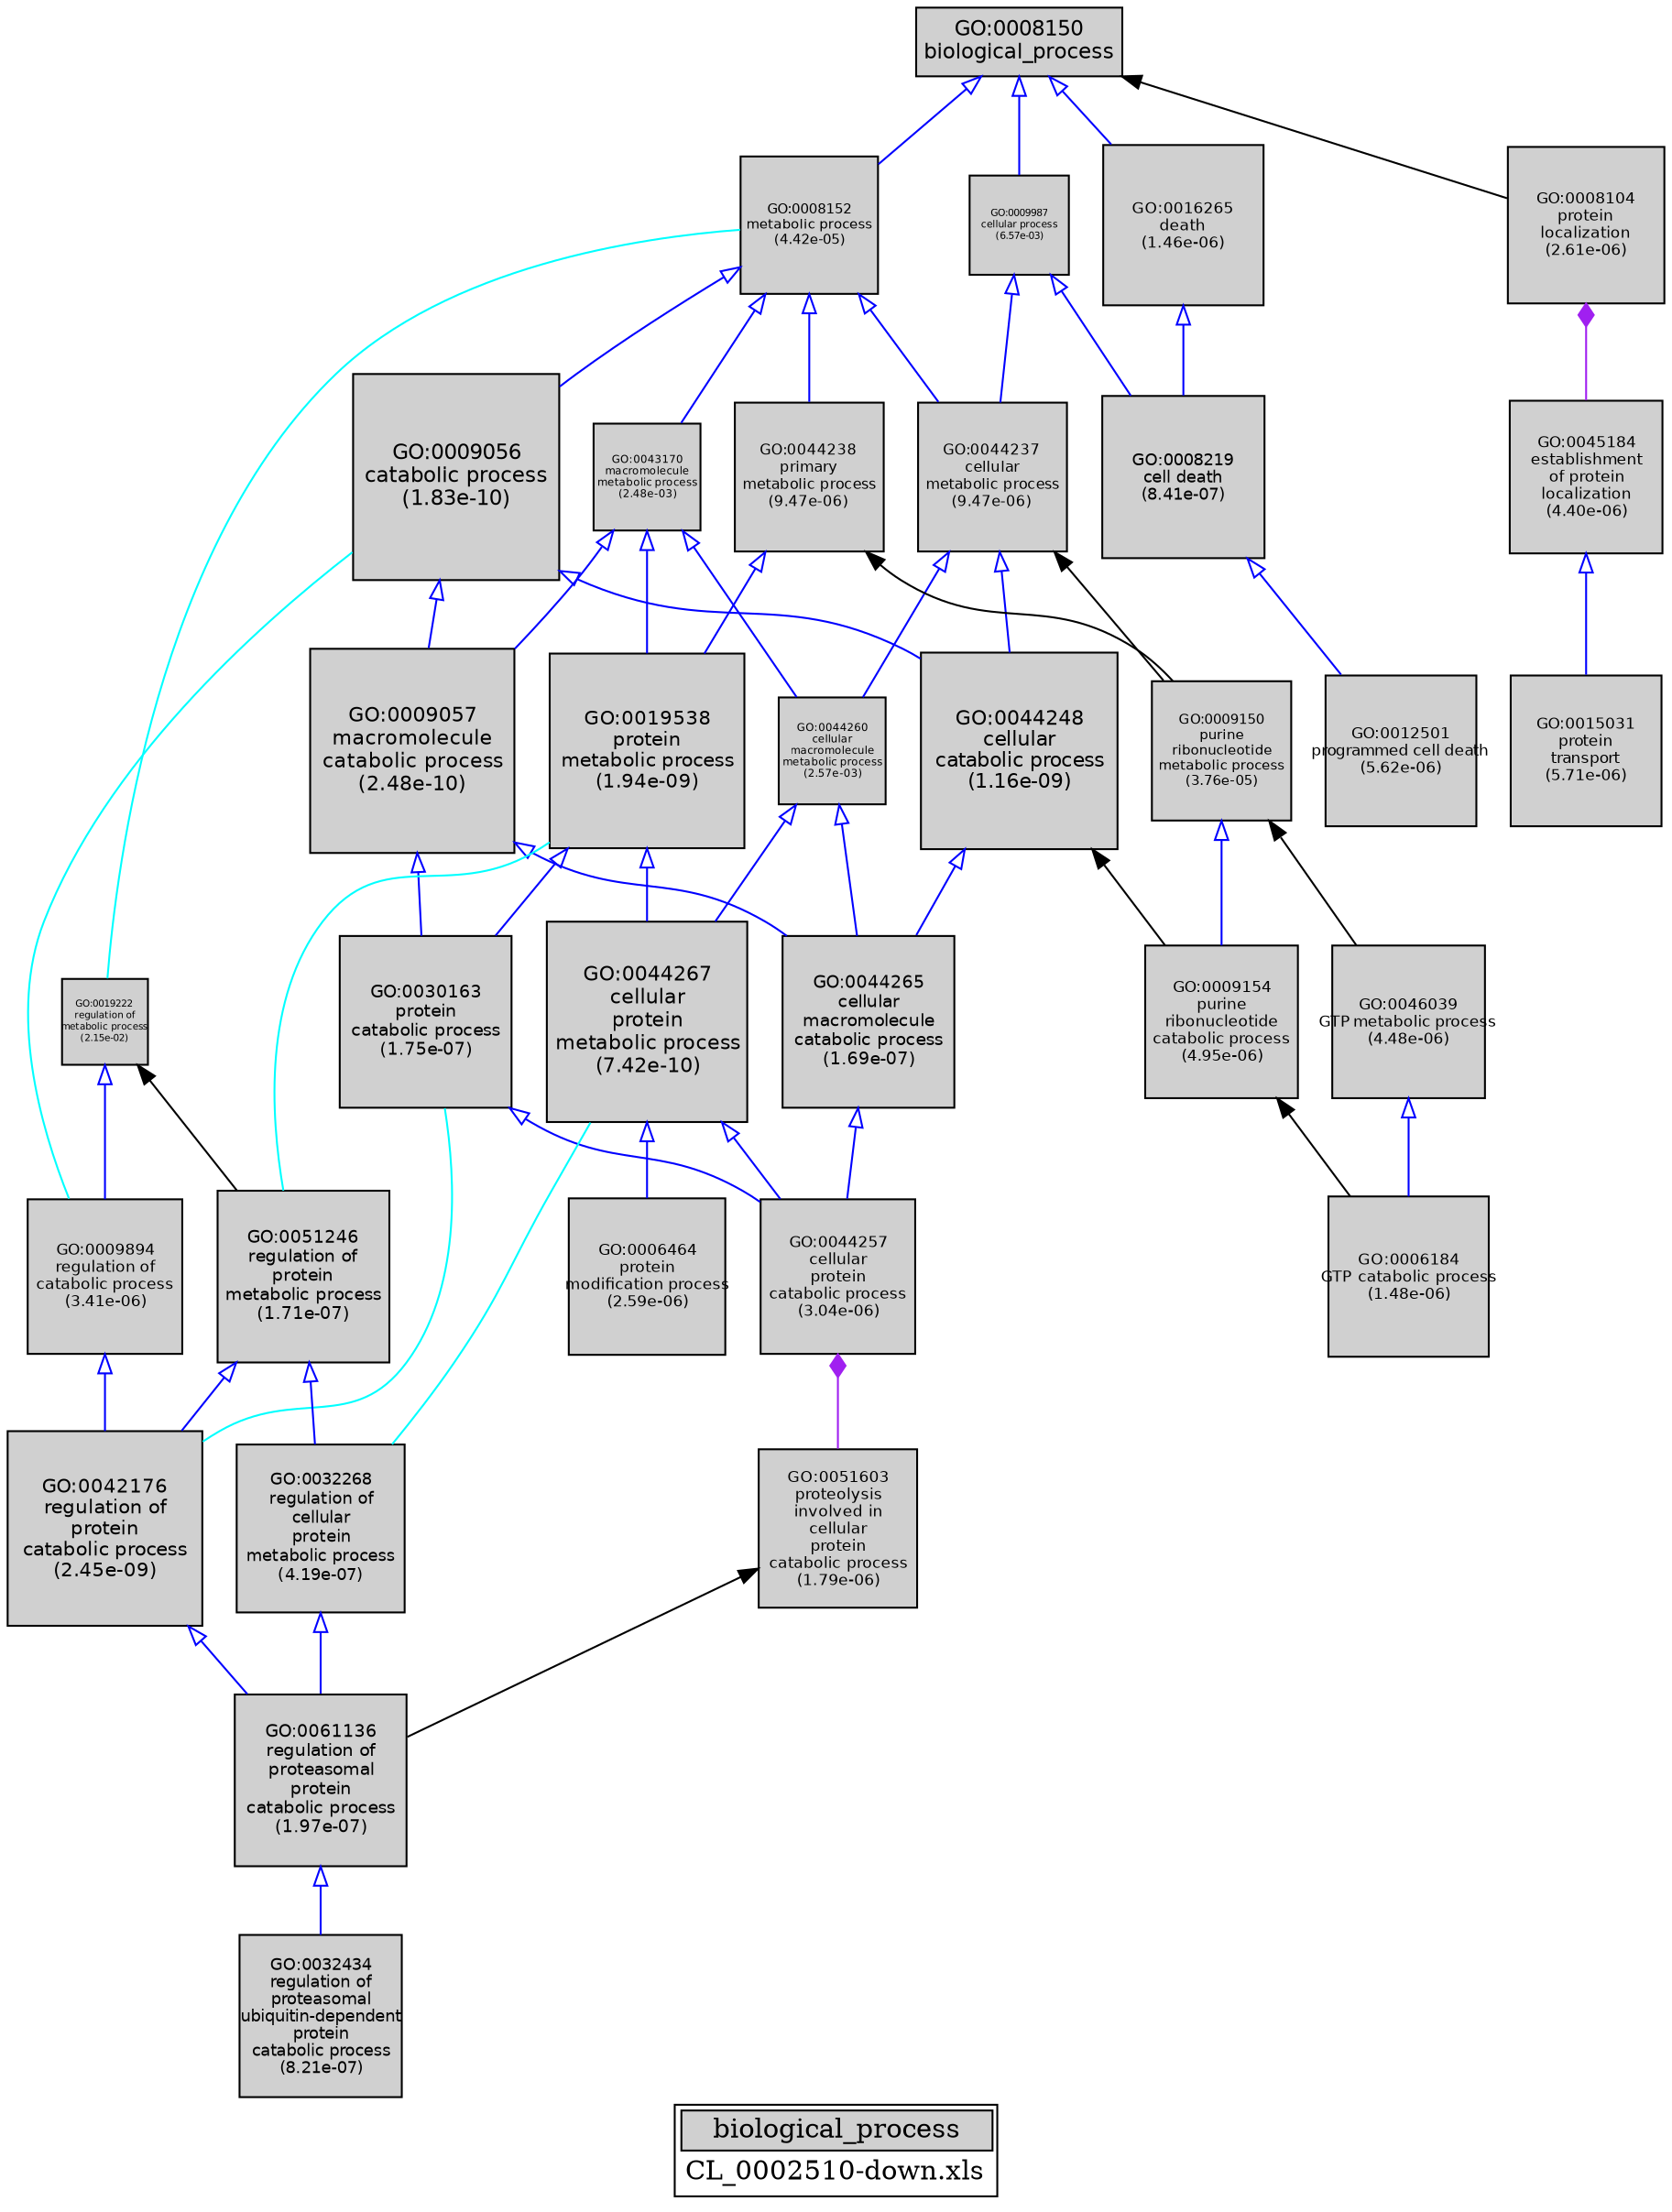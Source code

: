 digraph "biological_process" {
graph [ bgcolor = "#FFFFFF", label = <<TABLE COLOR="black" BGCOLOR="white"><TR><TD COLSPAN="2" BGCOLOR="#D0D0D0"><FONT COLOR="black">biological_process</FONT></TD></TR><TR><TD BORDER="0">CL_0002510-down.xls</TD></TR></TABLE>> ];
node [ fontname = "Helvetica" ];

subgraph "nodes" {

node [ style = "filled", fixedsize = "true", width = 1, shape = "box", fontsize = 9, fillcolor = "#D0D0D0", fontcolor = "black", color = "black" ];

"GO:0044237" [ URL = "#GO:0044237", label = <<TABLE BORDER="0"><TR><TD>GO:0044237<BR/>cellular<BR/>metabolic process<BR/>(9.47e-06)</TD></TR></TABLE>>, width = 1.07965664213, shape = "box", fontsize = 7.77352782336, height = 1.07965664213 ];
"GO:0030163" [ URL = "#GO:0030163", label = <<TABLE BORDER="0"><TR><TD>GO:0030163<BR/>protein<BR/>catabolic process<BR/>(1.75e-07)</TD></TR></TABLE>>, width = 1.25063307703, shape = "box", fontsize = 9.00455815458, height = 1.25063307703 ];
"GO:0032268" [ URL = "#GO:0032268", label = <<TABLE BORDER="0"><TR><TD>GO:0032268<BR/>regulation of<BR/>cellular<BR/>protein<BR/>metabolic process<BR/>(4.19e-07)</TD></TR></TABLE>>, width = 1.2154082256, shape = "box", fontsize = 8.75093922435, height = 1.2154082256 ];
"GO:0012501" [ URL = "#GO:0012501", label = <<TABLE BORDER="0"><TR><TD>GO:0012501<BR/>programmed cell death<BR/>(5.62e-06)</TD></TR></TABLE>>, width = 1.10347904645, shape = "box", fontsize = 7.94504913441, height = 1.10347904645 ];
"GO:0008152" [ URL = "#GO:0008152", label = <<TABLE BORDER="0"><TR><TD>GO:0008152<BR/>metabolic process<BR/>(4.42e-05)</TD></TR></TABLE>>, width = 1.00586418971, shape = "box", fontsize = 7.24222216594, height = 1.00586418971 ];
"GO:0046039" [ URL = "#GO:0046039", label = <<TABLE BORDER="0"><TR><TD>GO:0046039<BR/>GTP metabolic process<BR/>(4.48e-06)</TD></TR></TABLE>>, width = 1.11370497334, shape = "box", fontsize = 8.01867580806, height = 1.11370497334 ];
"GO:0044238" [ URL = "#GO:0044238", label = <<TABLE BORDER="0"><TR><TD>GO:0044238<BR/>primary<BR/>metabolic process<BR/>(9.47e-06)</TD></TR></TABLE>>, width = 1.07965664213, shape = "box", fontsize = 7.77352782336, height = 1.07965664213 ];
"GO:0006464" [ URL = "#GO:0006464", label = <<TABLE BORDER="0"><TR><TD>GO:0006464<BR/>protein<BR/>modification process<BR/>(2.59e-06)</TD></TR></TABLE>>, width = 1.13805648101, shape = "box", fontsize = 8.19400666325, height = 1.13805648101 ];
"GO:0032434" [ URL = "#GO:0032434", label = <<TABLE BORDER="0"><TR><TD>GO:0032434<BR/>regulation of<BR/>proteasomal<BR/>ubiquitin-dependent<BR/>protein<BR/>catabolic process<BR/>(8.21e-07)</TD></TR></TABLE>>, width = 1.18739355518, shape = "box", fontsize = 8.54923359733, height = 1.18739355518 ];
"GO:0061136" [ URL = "#GO:0061136", label = <<TABLE BORDER="0"><TR><TD>GO:0061136<BR/>regulation of<BR/>proteasomal<BR/>protein<BR/>catabolic process<BR/>(1.97e-07)</TD></TR></TABLE>>, width = 1.24600379114, shape = "box", fontsize = 8.97122729622, height = 1.24600379114 ];
"GO:0008104" [ URL = "#GO:0008104", label = <<TABLE BORDER="0"><TR><TD>GO:0008104<BR/>protein<BR/>localization<BR/>(2.61e-06)</TD></TR></TABLE>>, width = 1.13773791018, shape = "box", fontsize = 8.19171295332, height = 1.13773791018 ];
"GO:0044257" [ URL = "#GO:0044257", label = <<TABLE BORDER="0"><TR><TD>GO:0044257<BR/>cellular<BR/>protein<BR/>catabolic process<BR/>(3.04e-06)</TD></TR></TABLE>>, width = 1.13104172601, shape = "box", fontsize = 8.14350042724, height = 1.13104172601 ];
"GO:0008219" [ URL = "#GO:0008219", label = <<TABLE BORDER="0"><TR><TD>GO:0008219<BR/>cell death<BR/>(8.41e-07)</TD></TR></TABLE>>, width = 1.18638776193, shape = "box", fontsize = 8.54199188588, height = 1.18638776193 ];
"GO:0016265" [ URL = "#GO:0016265", label = <<TABLE BORDER="0"><TR><TD>GO:0016265<BR/>death<BR/>(1.46e-06)</TD></TR></TABLE>>, width = 1.16298292864, shape = "box", fontsize = 8.37347708618, height = 1.16298292864 ];
"GO:0008150" [ URL = "#GO:0008150", label = <<TABLE BORDER="0"><TR><TD>GO:0008150<BR/>biological_process</TD></TR></TABLE>>, width = 1.5, shape = "box", fontsize = 10.8 ];
"GO:0044267" [ URL = "#GO:0044267", label = <<TABLE BORDER="0"><TR><TD>GO:0044267<BR/>cellular<BR/>protein<BR/>metabolic process<BR/>(7.42e-10)</TD></TR></TABLE>>, width = 1.45263251943, shape = "box", fontsize = 10.4589541399, height = 1.45263251943 ];
"GO:0045184" [ URL = "#GO:0045184", label = <<TABLE BORDER="0"><TR><TD>GO:0045184<BR/>establishment<BR/>of protein<BR/>localization<BR/>(4.40e-06)</TD></TR></TABLE>>, width = 1.11451087116, shape = "box", fontsize = 8.02447827234, height = 1.11451087116 ];
"GO:0009154" [ URL = "#GO:0009154", label = <<TABLE BORDER="0"><TR><TD>GO:0009154<BR/>purine<BR/>ribonucleotide<BR/>catabolic process<BR/>(4.95e-06)</TD></TR></TABLE>>, width = 1.10922148868, shape = "box", fontsize = 7.98639471853, height = 1.10922148868 ];
"GO:0009056" [ URL = "#GO:0009056", label = <<TABLE BORDER="0"><TR><TD>GO:0009056<BR/>catabolic process<BR/>(1.83e-10)</TD></TR></TABLE>>, width = 1.5, shape = "box", fontsize = 10.8, height = 1.5 ];
"GO:0042176" [ URL = "#GO:0042176", label = <<TABLE BORDER="0"><TR><TD>GO:0042176<BR/>regulation of<BR/>protein<BR/>catabolic process<BR/>(2.45e-09)</TD></TR></TABLE>>, width = 1.41098469729, shape = "box", fontsize = 10.1590898205, height = 1.41098469729 ];
"GO:0044265" [ URL = "#GO:0044265", label = <<TABLE BORDER="0"><TR><TD>GO:0044265<BR/>cellular<BR/>macromolecule<BR/>catabolic process<BR/>(1.69e-07)</TD></TR></TABLE>>, width = 1.25202105336, shape = "box", fontsize = 9.0145515842, height = 1.25202105336 ];
"GO:0044248" [ URL = "#GO:0044248", label = <<TABLE BORDER="0"><TR><TD>GO:0044248<BR/>cellular<BR/>catabolic process<BR/>(1.16e-09)</TD></TR></TABLE>>, width = 1.43722210258, shape = "box", fontsize = 10.3479991386, height = 1.43722210258 ];
"GO:0044260" [ URL = "#GO:0044260", label = <<TABLE BORDER="0"><TR><TD>GO:0044260<BR/>cellular<BR/>macromolecule<BR/>metabolic process<BR/>(2.57e-03)</TD></TR></TABLE>>, width = 0.778352217995, shape = "box", fontsize = 5.60413596956, height = 0.778352217995 ];
"GO:0051603" [ URL = "#GO:0051603", label = <<TABLE BORDER="0"><TR><TD>GO:0051603<BR/>proteolysis<BR/>involved in<BR/>cellular<BR/>protein<BR/>catabolic process<BR/>(1.79e-06)</TD></TR></TABLE>>, width = 1.15419647042, shape = "box", fontsize = 8.31021458702, height = 1.15419647042 ];
"GO:0019222" [ URL = "#GO:0019222", label = <<TABLE BORDER="0"><TR><TD>GO:0019222<BR/>regulation of<BR/>metabolic process<BR/>(2.15e-02)</TD></TR></TABLE>>, width = 0.627544610507, shape = "box", fontsize = 5.0, height = 0.627544610507 ];
"GO:0043170" [ URL = "#GO:0043170", label = <<TABLE BORDER="0"><TR><TD>GO:0043170<BR/>macromolecule<BR/>metabolic process<BR/>(2.48e-03)</TD></TR></TABLE>>, width = 0.780507337456, shape = "box", fontsize = 5.61965282968, height = 0.780507337456 ];
"GO:0009894" [ URL = "#GO:0009894", label = <<TABLE BORDER="0"><TR><TD>GO:0009894<BR/>regulation of<BR/>catabolic process<BR/>(3.41e-06)</TD></TR></TABLE>>, width = 1.1259137594, shape = "box", fontsize = 8.10657906771, height = 1.1259137594 ];
"GO:0006184" [ URL = "#GO:0006184", label = <<TABLE BORDER="0"><TR><TD>GO:0006184<BR/>GTP catabolic process<BR/>(1.48e-06)</TD></TR></TABLE>>, width = 1.16243071082, shape = "box", fontsize = 8.36950111789, height = 1.16243071082 ];
"GO:0009987" [ URL = "#GO:0009987", label = <<TABLE BORDER="0"><TR><TD>GO:0009987<BR/>cellular process<BR/>(6.57e-03)</TD></TR></TABLE>>, width = 0.715514492861, shape = "box", fontsize = 5.1517043486, height = 0.715514492861 ];
"GO:0009057" [ URL = "#GO:0009057", label = <<TABLE BORDER="0"><TR><TD>GO:0009057<BR/>macromolecule<BR/>catabolic process<BR/>(2.48e-10)</TD></TR></TABLE>>, width = 1.48978519546, shape = "box", fontsize = 10.7264534073, height = 1.48978519546 ];
"GO:0009150" [ URL = "#GO:0009150", label = <<TABLE BORDER="0"><TR><TD>GO:0009150<BR/>purine<BR/>ribonucleotide<BR/>metabolic process<BR/>(3.76e-05)</TD></TR></TABLE>>, width = 1.01387497648, shape = "box", fontsize = 7.29989983069, height = 1.01387497648 ];
"GO:0019538" [ URL = "#GO:0019538", label = <<TABLE BORDER="0"><TR><TD>GO:0019538<BR/>protein<BR/>metabolic process<BR/>(1.94e-09)</TD></TR></TABLE>>, width = 1.41918263774, shape = "box", fontsize = 10.2181149917, height = 1.41918263774 ];
"GO:0015031" [ URL = "#GO:0015031", label = <<TABLE BORDER="0"><TR><TD>GO:0015031<BR/>protein<BR/>transport<BR/>(5.71e-06)</TD></TR></TABLE>>, width = 1.10275724212, shape = "box", fontsize = 7.93985214325, height = 1.10275724212 ];
"GO:0051246" [ URL = "#GO:0051246", label = <<TABLE BORDER="0"><TR><TD>GO:0051246<BR/>regulation of<BR/>protein<BR/>metabolic process<BR/>(1.71e-07)</TD></TR></TABLE>>, width = 1.2515645621, shape = "box", fontsize = 9.01126484713, height = 1.2515645621 ];
}
subgraph "edges" {


edge [ dir = "back", weight = 1 ];
subgraph "regulates" {


edge [ color = "cyan", arrowtail = "none" ];
subgraph "positive" {


edge [ color = "green", arrowtail = "vee" ];
}
subgraph "negative" {


edge [ color = "red", arrowtail = "tee" ];
}
"GO:0030163" -> "GO:0042176";
"GO:0008152" -> "GO:0019222";
"GO:0019538" -> "GO:0051246";
"GO:0044267" -> "GO:0032268";
"GO:0009056" -> "GO:0009894";
}
subgraph "part_of" {


edge [ color = "purple", arrowtail = "diamond", weight = 2.5 ];
"GO:0044257" -> "GO:0051603";
"GO:0008104" -> "GO:0045184";
}
subgraph "is_a" {


edge [ color = "blue", arrowtail = "empty", weight = 5.0 ];
"GO:0008150" -> "GO:0009987";
"GO:0008152" -> "GO:0009056";
"GO:0043170" -> "GO:0044260";
"GO:0043170" -> "GO:0009057";
"GO:0061136" -> "GO:0032434";
"GO:0032268" -> "GO:0061136";
"GO:0008152" -> "GO:0044237";
"GO:0051246" -> "GO:0042176";
"GO:0030163" -> "GO:0044257";
"GO:0044238" -> "GO:0019538";
"GO:0043170" -> "GO:0019538";
"GO:0009057" -> "GO:0044265";
"GO:0009894" -> "GO:0042176";
"GO:0044265" -> "GO:0044257";
"GO:0009056" -> "GO:0044248";
"GO:0016265" -> "GO:0008219";
"GO:0042176" -> "GO:0061136";
"GO:0008150" -> "GO:0016265";
"GO:0044237" -> "GO:0044260";
"GO:0051246" -> "GO:0032268";
"GO:0009987" -> "GO:0008219";
"GO:0046039" -> "GO:0006184";
"GO:0009150" -> "GO:0009154";
"GO:0009057" -> "GO:0030163";
"GO:0008219" -> "GO:0012501";
"GO:0008152" -> "GO:0043170";
"GO:0044260" -> "GO:0044267";
"GO:0019222" -> "GO:0009894";
"GO:0019538" -> "GO:0044267";
"GO:0044267" -> "GO:0044257";
"GO:0008152" -> "GO:0044238";
"GO:0044260" -> "GO:0044265";
"GO:0044237" -> "GO:0044248";
"GO:0009056" -> "GO:0009057";
"GO:0044248" -> "GO:0044265";
"GO:0044267" -> "GO:0006464";
"GO:0045184" -> "GO:0015031";
"GO:0008150" -> "GO:0008152";
"GO:0009987" -> "GO:0044237";
"GO:0019538" -> "GO:0030163";
}
"GO:0044248" -> "GO:0009154";
"GO:0051603" -> "GO:0061136";
"GO:0019222" -> "GO:0051246";
"GO:0044237" -> "GO:0009150";
"GO:0044238" -> "GO:0009150";
"GO:0009154" -> "GO:0006184";
"GO:0009150" -> "GO:0046039";
"GO:0008150" -> "GO:0008104";
}
}
